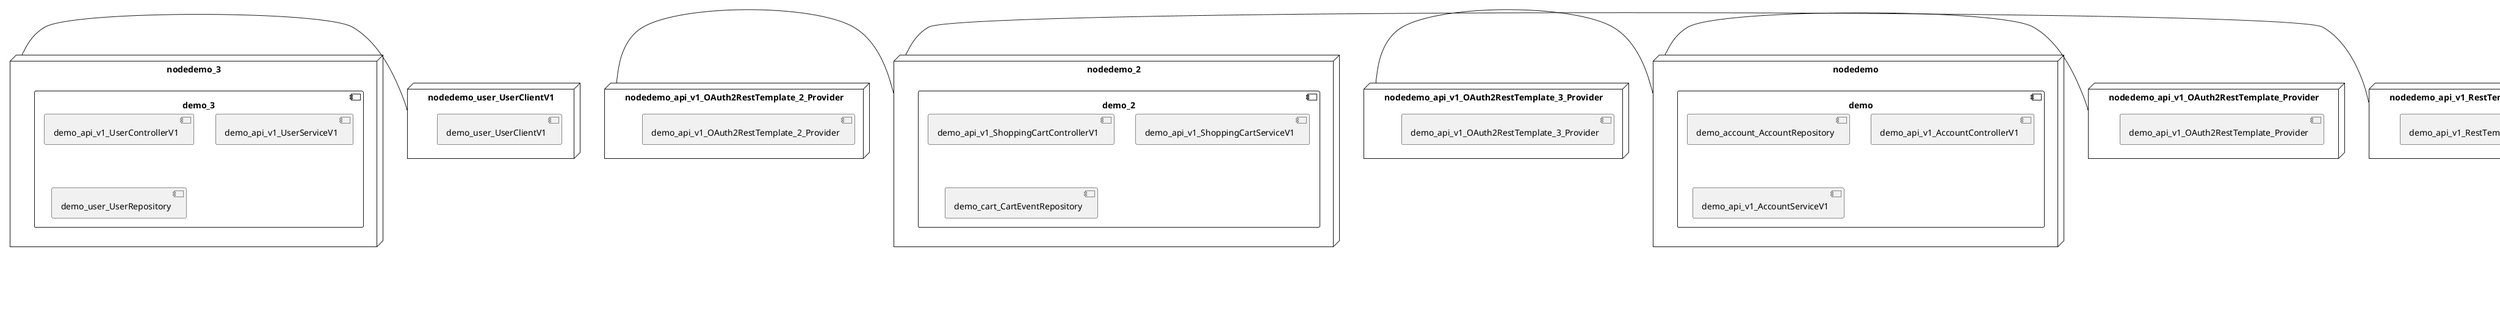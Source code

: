 @startuml
skinparam fixCircleLabelOverlapping true
skinparam componentStyle uml2
node nodedemo {
component demo {
[demo_account_AccountRepository] [[kbastani-spring-cloud-event-sourcing-example.system#_o0ZrVmZ2Ee-6NpT77FoJrw]]
[demo_api_v1_AccountControllerV1] [[kbastani-spring-cloud-event-sourcing-example.system#_o0ZrVmZ2Ee-6NpT77FoJrw]]
[demo_api_v1_AccountServiceV1] [[kbastani-spring-cloud-event-sourcing-example.system#_o0ZrVmZ2Ee-6NpT77FoJrw]]
}
}
node nodedemo_2 {
component demo_2 {
[demo_api_v1_ShoppingCartControllerV1] [[kbastani-spring-cloud-event-sourcing-example.system#_o0ZrVmZ2Ee-6NpT77FoJrw]]
[demo_api_v1_ShoppingCartServiceV1] [[kbastani-spring-cloud-event-sourcing-example.system#_o0ZrVmZ2Ee-6NpT77FoJrw]]
[demo_cart_CartEventRepository] [[kbastani-spring-cloud-event-sourcing-example.system#_o0ZrVmZ2Ee-6NpT77FoJrw]]
}
}
node nodedemo_3 {
component demo_3 {
[demo_api_v1_UserControllerV1] [[kbastani-spring-cloud-event-sourcing-example.system#_o0ZrVmZ2Ee-6NpT77FoJrw]]
[demo_api_v1_UserServiceV1] [[kbastani-spring-cloud-event-sourcing-example.system#_o0ZrVmZ2Ee-6NpT77FoJrw]]
[demo_user_UserRepository] [[kbastani-spring-cloud-event-sourcing-example.system#_o0ZrVmZ2Ee-6NpT77FoJrw]]
}
}
node nodedemo_4 {
component demo_4 {
[DatabaseInitializer] [[kbastani-spring-cloud-event-sourcing-example.system#_o0ZrVmZ2Ee-6NpT77FoJrw]]
[demo_api_v1_OrderControllerV1] [[kbastani-spring-cloud-event-sourcing-example.system#_o0ZrVmZ2Ee-6NpT77FoJrw]]
[demo_api_v1_OrderServiceV1] [[kbastani-spring-cloud-event-sourcing-example.system#_o0ZrVmZ2Ee-6NpT77FoJrw]]
[demo_config_DatabaseInitializer] [[kbastani-spring-cloud-event-sourcing-example.system#_o0ZrVmZ2Ee-6NpT77FoJrw]]
[demo_invoice_InvoiceRepository] [[kbastani-spring-cloud-event-sourcing-example.system#_o0ZrVmZ2Ee-6NpT77FoJrw]]
[demo_order_OrderEventRepository] [[kbastani-spring-cloud-event-sourcing-example.system#_o0ZrVmZ2Ee-6NpT77FoJrw]]
[demo_order_OrderRepository] [[kbastani-spring-cloud-event-sourcing-example.system#_o0ZrVmZ2Ee-6NpT77FoJrw]]
}
}
node nodedemo_5 {
component demo_5 {
[demo_api_v1_CatalogControllerV1] [[kbastani-spring-cloud-event-sourcing-example.system#_o0ZrVmZ2Ee-6NpT77FoJrw]]
[demo_api_v1_CatalogServiceV1] [[kbastani-spring-cloud-event-sourcing-example.system#_o0ZrVmZ2Ee-6NpT77FoJrw]]
[demo_catalog_CatalogInfoRepository] [[kbastani-spring-cloud-event-sourcing-example.system#_o0ZrVmZ2Ee-6NpT77FoJrw]]
}
}
node nodedemo_6 {
component demo_6 {
[demo_UserController] [[kbastani-spring-cloud-event-sourcing-example.system#_o0ZrVmZ2Ee-6NpT77FoJrw]]
[demo_UserRepository] [[kbastani-spring-cloud-event-sourcing-example.system#_o0ZrVmZ2Ee-6NpT77FoJrw]]
[demo_UserService] [[kbastani-spring-cloud-event-sourcing-example.system#_o0ZrVmZ2Ee-6NpT77FoJrw]]
[demo_login_UserController] [[kbastani-spring-cloud-event-sourcing-example.system#_o0ZrVmZ2Ee-6NpT77FoJrw]]
}
}
node nodedemo_v1 {
component demo_v1 {
[demo_v1_InventoryControllerV1] [[kbastani-spring-cloud-event-sourcing-example.system#_o0ZrVmZ2Ee-6NpT77FoJrw]]
[demo_v1_InventoryServiceV1] [[kbastani-spring-cloud-event-sourcing-example.system#_o0ZrVmZ2Ee-6NpT77FoJrw]]
}
}
node nodedemo_api_v1_OAuth2RestTemplate_2_Provider {
[demo_api_v1_OAuth2RestTemplate_2_Provider] [[kbastani-spring-cloud-event-sourcing-example.system#_o0ZrVmZ2Ee-6NpT77FoJrw]]
}
node nodedemo_api_v1_OAuth2RestTemplate_3_Provider {
[demo_api_v1_OAuth2RestTemplate_3_Provider] [[kbastani-spring-cloud-event-sourcing-example.system#_o0ZrVmZ2Ee-6NpT77FoJrw]]
}
node nodedemo_api_v1_OAuth2RestTemplate_Provider {
[demo_api_v1_OAuth2RestTemplate_Provider] [[kbastani-spring-cloud-event-sourcing-example.system#_o0ZrVmZ2Ee-6NpT77FoJrw]]
}
node nodedemo_api_v1_RestTemplate_2_Provider {
[demo_api_v1_RestTemplate_2_Provider] [[kbastani-spring-cloud-event-sourcing-example.system#_o0ZrVmZ2Ee-6NpT77FoJrw]]
}
node nodedemo_api_v1_RestTemplate_Provider {
[demo_api_v1_RestTemplate_Provider] [[kbastani-spring-cloud-event-sourcing-example.system#_o0ZrVmZ2Ee-6NpT77FoJrw]]
}
node nodedemo_inventory_InventoryRepository_Provider {
[demo_inventory_InventoryRepository_Provider] [[kbastani-spring-cloud-event-sourcing-example.system#_o0ZrVmZ2Ee-6NpT77FoJrw]]
}
node nodedemo_login_AuthenticationManager_Provider {
[demo_login_AuthenticationManager_Provider] [[kbastani-spring-cloud-event-sourcing-example.system#_o0ZrVmZ2Ee-6NpT77FoJrw]]
}
node nodedemo_login_ClientDetailsService_Provider {
[demo_login_ClientDetailsService_Provider] [[kbastani-spring-cloud-event-sourcing-example.system#_o0ZrVmZ2Ee-6NpT77FoJrw]]
}
node nodedemo_login_HttpSessionSecurityContextRepository_Provider {
[demo_login_HttpSessionSecurityContextRepository_Provider] [[kbastani-spring-cloud-event-sourcing-example.system#_o0ZrVmZ2Ee-6NpT77FoJrw]]
}
node nodedemo_login_LoginController {
[demo_login_LoginController] [[kbastani-spring-cloud-event-sourcing-example.system#_o0ZrVmZ2Ee-6NpT77FoJrw]]
}
node nodedemo_product_ProductRepository_Provider {
[demo_product_ProductRepository_Provider] [[kbastani-spring-cloud-event-sourcing-example.system#_o0ZrVmZ2Ee-6NpT77FoJrw]]
}
node nodedemo_user_UserClientV1 {
[demo_user_UserClientV1] [[kbastani-spring-cloud-event-sourcing-example.system#_o0ZrVmZ2Ee-6NpT77FoJrw]]
}
node nodedemo_v1_Session_Provider {
[demo_v1_Session_Provider] [[kbastani-spring-cloud-event-sourcing-example.system#_o0ZrVmZ2Ee-6NpT77FoJrw]]
}
[nodedemo_3] - [nodedemo_user_UserClientV1]
[nodedemo_api_v1_OAuth2RestTemplate_2_Provider] - [nodedemo_2]
[nodedemo_api_v1_OAuth2RestTemplate_3_Provider] - [nodedemo]
[nodedemo_api_v1_OAuth2RestTemplate_Provider] - [nodedemo]
[nodedemo_api_v1_RestTemplate_2_Provider] - [nodedemo_2]
[nodedemo_api_v1_RestTemplate_Provider] - [nodedemo_5]
[nodedemo_inventory_InventoryRepository_Provider] - [nodedemo_v1]
[nodedemo_login_AuthenticationManager_Provider] - [nodedemo_login_LoginController]
[nodedemo_login_ClientDetailsService_Provider] - [nodedemo_login_LoginController]
[nodedemo_login_HttpSessionSecurityContextRepository_Provider] - [nodedemo_login_LoginController]
[nodedemo_product_ProductRepository_Provider] - [nodedemo_v1]
[nodedemo_v1_Session_Provider] - [nodedemo_v1]

@enduml
